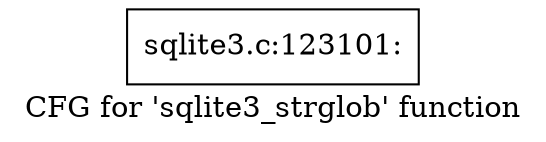 digraph "CFG for 'sqlite3_strglob' function" {
	label="CFG for 'sqlite3_strglob' function";

	Node0x55c0f5d86160 [shape=record,label="{sqlite3.c:123101:}"];
}
